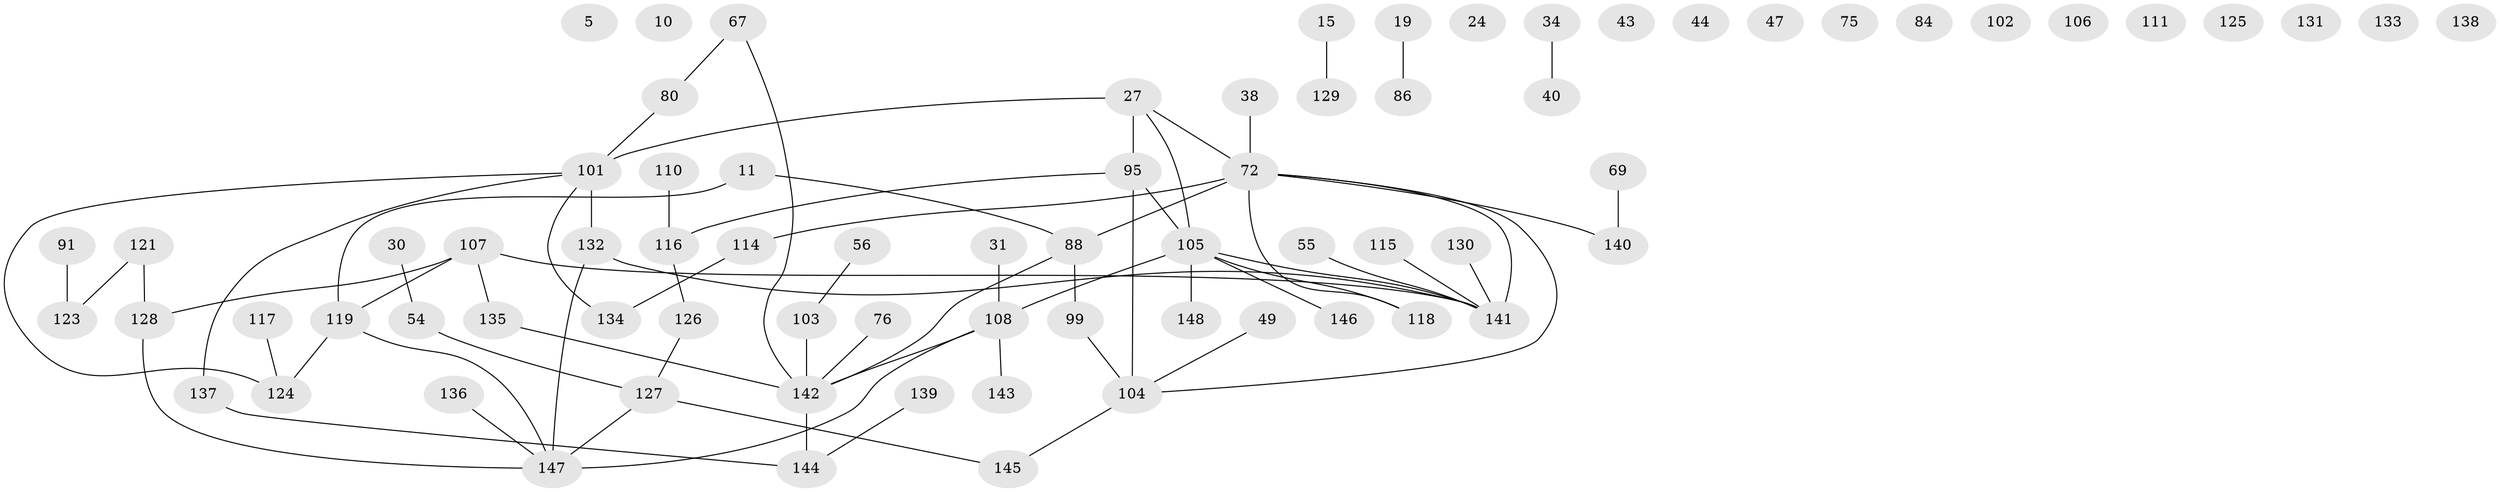 // original degree distribution, {2: 0.22297297297297297, 3: 0.24324324324324326, 4: 0.0945945945945946, 0: 0.10135135135135136, 1: 0.2905405405405405, 5: 0.033783783783783786, 7: 0.013513513513513514}
// Generated by graph-tools (version 1.1) at 2025/43/03/04/25 21:43:39]
// undirected, 74 vertices, 73 edges
graph export_dot {
graph [start="1"]
  node [color=gray90,style=filled];
  5;
  10;
  11;
  15;
  19;
  24;
  27 [super="+25"];
  30;
  31;
  34;
  38;
  40;
  43;
  44;
  47;
  49;
  54;
  55;
  56;
  67;
  69;
  72 [super="+52+65+48"];
  75;
  76;
  80;
  84;
  86;
  88;
  91;
  95 [super="+17+79+89"];
  99;
  101 [super="+74"];
  102;
  103;
  104 [super="+94"];
  105 [super="+70+87+2"];
  106;
  107 [super="+35+73"];
  108 [super="+39+77"];
  110;
  111;
  114 [super="+92"];
  115;
  116 [super="+90"];
  117;
  118;
  119;
  121 [super="+22+85+23"];
  123 [super="+83+58"];
  124 [super="+63+100"];
  125;
  126 [super="+98"];
  127;
  128 [super="+53+82+96"];
  129;
  130;
  131;
  132;
  133;
  134;
  135;
  136;
  137 [super="+21+37+28"];
  138;
  139;
  140 [super="+66+61+59"];
  141 [super="+113+122"];
  142 [super="+1+109+13+18"];
  143;
  144 [super="+57"];
  145 [super="+36"];
  146;
  147 [super="+78+97+112+120"];
  148;
  11 -- 88;
  11 -- 119;
  15 -- 129;
  19 -- 86;
  27 -- 101 [weight=2];
  27 -- 95 [weight=2];
  27 -- 72 [weight=2];
  27 -- 105;
  30 -- 54;
  31 -- 108;
  34 -- 40;
  38 -- 72;
  49 -- 104;
  54 -- 127;
  55 -- 141;
  56 -- 103;
  67 -- 80;
  67 -- 142;
  69 -- 140;
  72 -- 114;
  72 -- 140;
  72 -- 104;
  72 -- 88;
  72 -- 118;
  72 -- 141 [weight=2];
  76 -- 142;
  80 -- 101;
  88 -- 99;
  88 -- 142;
  91 -- 123;
  95 -- 104 [weight=2];
  95 -- 105 [weight=2];
  95 -- 116;
  99 -- 104;
  101 -- 132;
  101 -- 134;
  101 -- 137;
  101 -- 124;
  103 -- 142;
  104 -- 145;
  105 -- 146;
  105 -- 148;
  105 -- 118;
  105 -- 141;
  105 -- 108;
  107 -- 135;
  107 -- 119;
  107 -- 128;
  107 -- 141;
  108 -- 142 [weight=2];
  108 -- 143;
  108 -- 147 [weight=2];
  110 -- 116 [weight=2];
  114 -- 134;
  115 -- 141;
  116 -- 126;
  117 -- 124;
  119 -- 124;
  119 -- 147;
  121 -- 123;
  121 -- 128;
  126 -- 127;
  127 -- 147;
  127 -- 145;
  128 -- 147;
  130 -- 141;
  132 -- 141;
  132 -- 147;
  135 -- 142;
  136 -- 147;
  137 -- 144;
  139 -- 144;
  142 -- 144;
}
